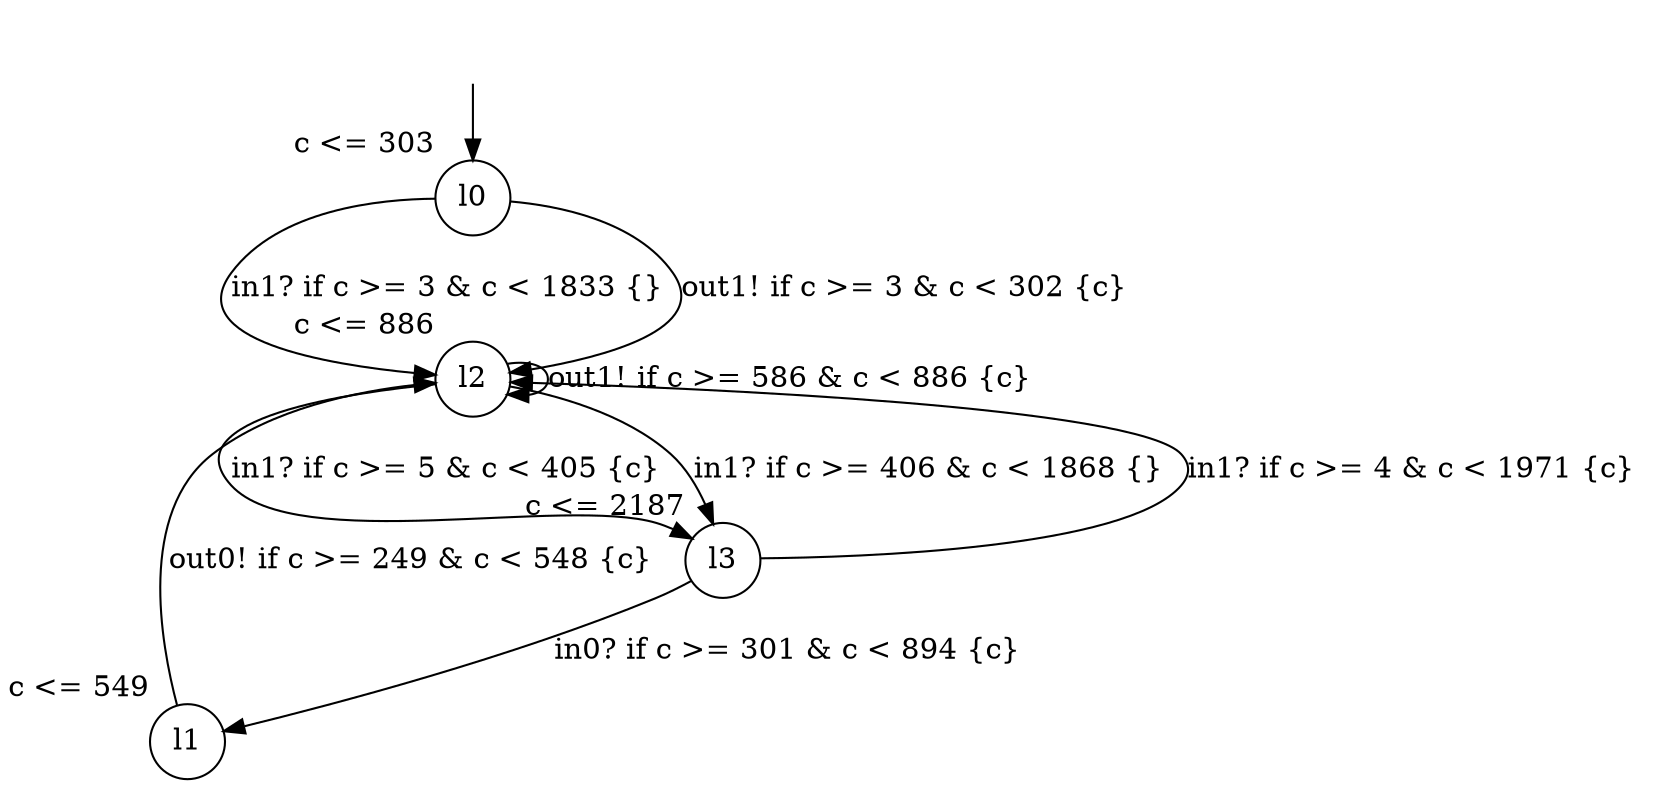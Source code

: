 digraph g {
__start0 [label="" shape="none"];
l0 [shape="circle" margin=0 label="l0", xlabel="c <= 303"];
l1 [shape="circle" margin=0 label="l1", xlabel="c <= 549"];
l2 [shape="circle" margin=0 label="l2", xlabel="c <= 886"];
l3 [shape="circle" margin=0 label="l3", xlabel="c <= 2187"];
l0 -> l2 [label="in1? if c >= 3 & c < 1833 {} "];
l0 -> l2 [label="out1! if c >= 3 & c < 302 {c} "];
l1 -> l2 [label="out0! if c >= 249 & c < 548 {c} "];
l2 -> l3 [label="in1? if c >= 5 & c < 405 {c} "];
l2 -> l2 [label="out1! if c >= 586 & c < 886 {c} "];
l2 -> l3 [label="in1? if c >= 406 & c < 1868 {} "];
l3 -> l1 [label="in0? if c >= 301 & c < 894 {c} "];
l3 -> l2 [label="in1? if c >= 4 & c < 1971 {c} "];
__start0 -> l0;
}
